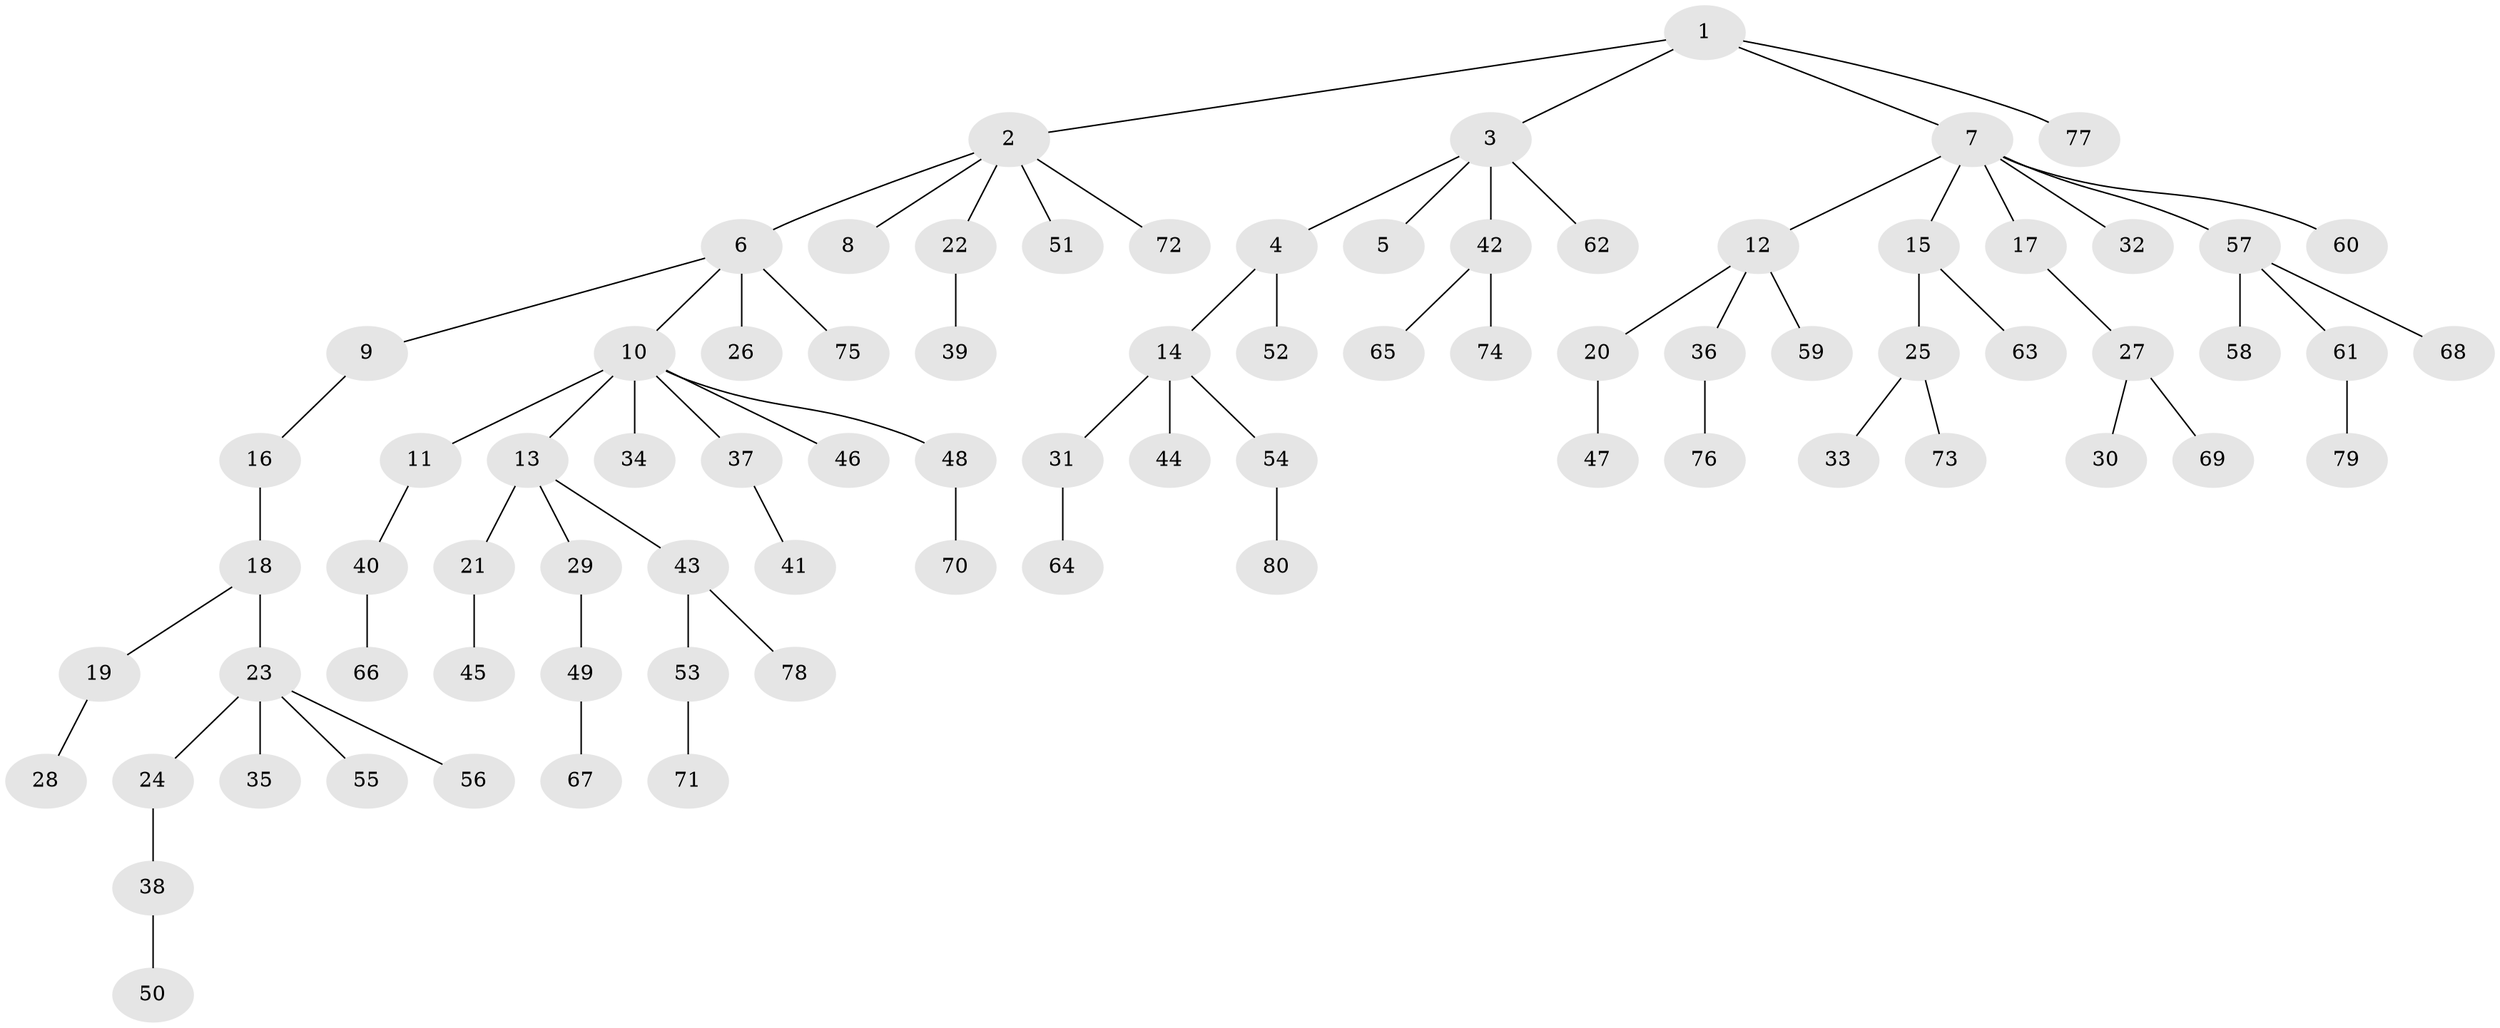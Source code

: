 // Generated by graph-tools (version 1.1) at 2025/02/03/09/25 03:02:17]
// undirected, 80 vertices, 79 edges
graph export_dot {
graph [start="1"]
  node [color=gray90,style=filled];
  1;
  2;
  3;
  4;
  5;
  6;
  7;
  8;
  9;
  10;
  11;
  12;
  13;
  14;
  15;
  16;
  17;
  18;
  19;
  20;
  21;
  22;
  23;
  24;
  25;
  26;
  27;
  28;
  29;
  30;
  31;
  32;
  33;
  34;
  35;
  36;
  37;
  38;
  39;
  40;
  41;
  42;
  43;
  44;
  45;
  46;
  47;
  48;
  49;
  50;
  51;
  52;
  53;
  54;
  55;
  56;
  57;
  58;
  59;
  60;
  61;
  62;
  63;
  64;
  65;
  66;
  67;
  68;
  69;
  70;
  71;
  72;
  73;
  74;
  75;
  76;
  77;
  78;
  79;
  80;
  1 -- 2;
  1 -- 3;
  1 -- 7;
  1 -- 77;
  2 -- 6;
  2 -- 8;
  2 -- 22;
  2 -- 51;
  2 -- 72;
  3 -- 4;
  3 -- 5;
  3 -- 42;
  3 -- 62;
  4 -- 14;
  4 -- 52;
  6 -- 9;
  6 -- 10;
  6 -- 26;
  6 -- 75;
  7 -- 12;
  7 -- 15;
  7 -- 17;
  7 -- 32;
  7 -- 57;
  7 -- 60;
  9 -- 16;
  10 -- 11;
  10 -- 13;
  10 -- 34;
  10 -- 37;
  10 -- 46;
  10 -- 48;
  11 -- 40;
  12 -- 20;
  12 -- 36;
  12 -- 59;
  13 -- 21;
  13 -- 29;
  13 -- 43;
  14 -- 31;
  14 -- 44;
  14 -- 54;
  15 -- 25;
  15 -- 63;
  16 -- 18;
  17 -- 27;
  18 -- 19;
  18 -- 23;
  19 -- 28;
  20 -- 47;
  21 -- 45;
  22 -- 39;
  23 -- 24;
  23 -- 35;
  23 -- 55;
  23 -- 56;
  24 -- 38;
  25 -- 33;
  25 -- 73;
  27 -- 30;
  27 -- 69;
  29 -- 49;
  31 -- 64;
  36 -- 76;
  37 -- 41;
  38 -- 50;
  40 -- 66;
  42 -- 65;
  42 -- 74;
  43 -- 53;
  43 -- 78;
  48 -- 70;
  49 -- 67;
  53 -- 71;
  54 -- 80;
  57 -- 58;
  57 -- 61;
  57 -- 68;
  61 -- 79;
}
